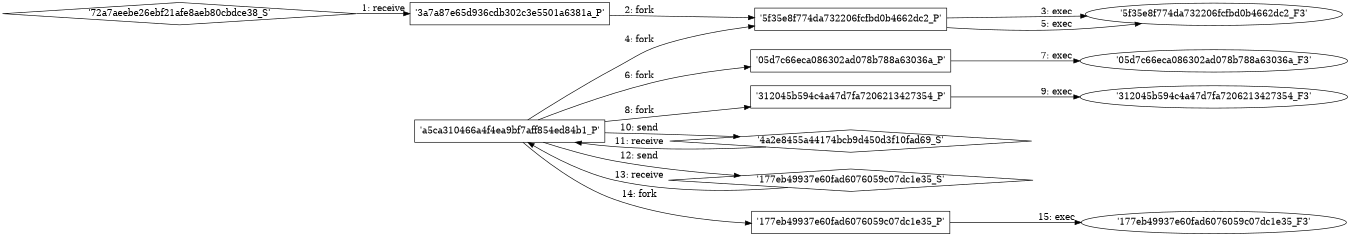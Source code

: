 digraph "D:\Learning\Paper\apt\基于CTI的攻击预警\Dataset\攻击图\ASGfromALLCTI\Microsoft Patch Tuesday — June 2019 Vulnerability disclosures and Snort coverage.dot" {
rankdir="LR"
size="9"
fixedsize="false"
splines="true"
nodesep=0.3
ranksep=0
fontsize=10
overlap="scalexy"
engine= "neato"
	"'3a7a87e65d936cdb302c3e5501a6381a_P'" [node_type=Process shape=box]
	"'72a7aeebe26ebf21afe8aeb80cbdce38_S'" [node_type=Socket shape=diamond]
	"'72a7aeebe26ebf21afe8aeb80cbdce38_S'" -> "'3a7a87e65d936cdb302c3e5501a6381a_P'" [label="1: receive"]
	"'3a7a87e65d936cdb302c3e5501a6381a_P'" [node_type=Process shape=box]
	"'5f35e8f774da732206fcfbd0b4662dc2_P'" [node_type=Process shape=box]
	"'3a7a87e65d936cdb302c3e5501a6381a_P'" -> "'5f35e8f774da732206fcfbd0b4662dc2_P'" [label="2: fork"]
	"'5f35e8f774da732206fcfbd0b4662dc2_P'" [node_type=Process shape=box]
	"'5f35e8f774da732206fcfbd0b4662dc2_F3'" [node_type=File shape=ellipse]
	"'5f35e8f774da732206fcfbd0b4662dc2_P'" -> "'5f35e8f774da732206fcfbd0b4662dc2_F3'" [label="3: exec"]
	"'a5ca310466a4f4ea9bf7aff854ed84b1_P'" [node_type=Process shape=box]
	"'5f35e8f774da732206fcfbd0b4662dc2_P'" [node_type=Process shape=box]
	"'a5ca310466a4f4ea9bf7aff854ed84b1_P'" -> "'5f35e8f774da732206fcfbd0b4662dc2_P'" [label="4: fork"]
	"'5f35e8f774da732206fcfbd0b4662dc2_P'" [node_type=Process shape=box]
	"'5f35e8f774da732206fcfbd0b4662dc2_F3'" [node_type=File shape=ellipse]
	"'5f35e8f774da732206fcfbd0b4662dc2_P'" -> "'5f35e8f774da732206fcfbd0b4662dc2_F3'" [label="5: exec"]
	"'a5ca310466a4f4ea9bf7aff854ed84b1_P'" [node_type=Process shape=box]
	"'05d7c66eca086302ad078b788a63036a_P'" [node_type=Process shape=box]
	"'a5ca310466a4f4ea9bf7aff854ed84b1_P'" -> "'05d7c66eca086302ad078b788a63036a_P'" [label="6: fork"]
	"'05d7c66eca086302ad078b788a63036a_P'" [node_type=Process shape=box]
	"'05d7c66eca086302ad078b788a63036a_F3'" [node_type=File shape=ellipse]
	"'05d7c66eca086302ad078b788a63036a_P'" -> "'05d7c66eca086302ad078b788a63036a_F3'" [label="7: exec"]
	"'a5ca310466a4f4ea9bf7aff854ed84b1_P'" [node_type=Process shape=box]
	"'312045b594c4a47d7fa7206213427354_P'" [node_type=Process shape=box]
	"'a5ca310466a4f4ea9bf7aff854ed84b1_P'" -> "'312045b594c4a47d7fa7206213427354_P'" [label="8: fork"]
	"'312045b594c4a47d7fa7206213427354_P'" [node_type=Process shape=box]
	"'312045b594c4a47d7fa7206213427354_F3'" [node_type=File shape=ellipse]
	"'312045b594c4a47d7fa7206213427354_P'" -> "'312045b594c4a47d7fa7206213427354_F3'" [label="9: exec"]
	"'4a2e8455a44174bcb9d450d3f10fad69_S'" [node_type=Socket shape=diamond]
	"'a5ca310466a4f4ea9bf7aff854ed84b1_P'" [node_type=Process shape=box]
	"'a5ca310466a4f4ea9bf7aff854ed84b1_P'" -> "'4a2e8455a44174bcb9d450d3f10fad69_S'" [label="10: send"]
	"'4a2e8455a44174bcb9d450d3f10fad69_S'" -> "'a5ca310466a4f4ea9bf7aff854ed84b1_P'" [label="11: receive"]
	"'177eb49937e60fad6076059c07dc1e35_S'" [node_type=Socket shape=diamond]
	"'a5ca310466a4f4ea9bf7aff854ed84b1_P'" [node_type=Process shape=box]
	"'a5ca310466a4f4ea9bf7aff854ed84b1_P'" -> "'177eb49937e60fad6076059c07dc1e35_S'" [label="12: send"]
	"'177eb49937e60fad6076059c07dc1e35_S'" -> "'a5ca310466a4f4ea9bf7aff854ed84b1_P'" [label="13: receive"]
	"'a5ca310466a4f4ea9bf7aff854ed84b1_P'" [node_type=Process shape=box]
	"'177eb49937e60fad6076059c07dc1e35_P'" [node_type=Process shape=box]
	"'a5ca310466a4f4ea9bf7aff854ed84b1_P'" -> "'177eb49937e60fad6076059c07dc1e35_P'" [label="14: fork"]
	"'177eb49937e60fad6076059c07dc1e35_P'" [node_type=Process shape=box]
	"'177eb49937e60fad6076059c07dc1e35_F3'" [node_type=File shape=ellipse]
	"'177eb49937e60fad6076059c07dc1e35_P'" -> "'177eb49937e60fad6076059c07dc1e35_F3'" [label="15: exec"]
}
